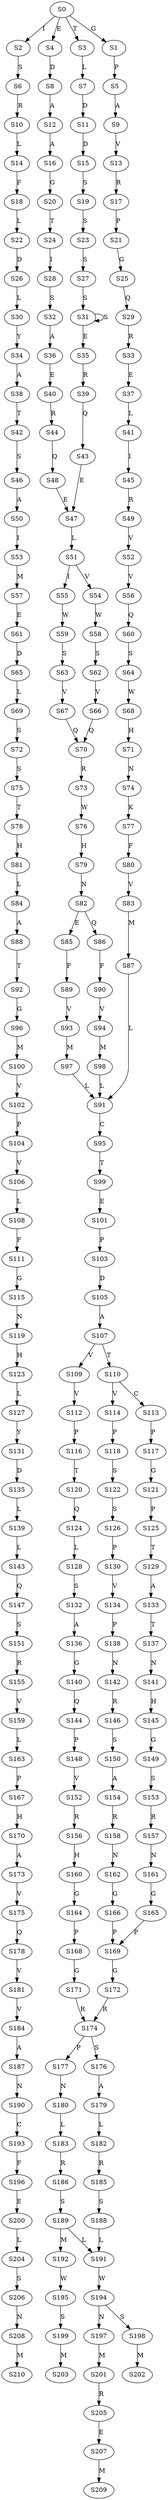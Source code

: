 strict digraph  {
	S0 -> S1 [ label = G ];
	S0 -> S2 [ label = I ];
	S0 -> S3 [ label = T ];
	S0 -> S4 [ label = E ];
	S1 -> S5 [ label = P ];
	S2 -> S6 [ label = S ];
	S3 -> S7 [ label = L ];
	S4 -> S8 [ label = D ];
	S5 -> S9 [ label = A ];
	S6 -> S10 [ label = R ];
	S7 -> S11 [ label = D ];
	S8 -> S12 [ label = A ];
	S9 -> S13 [ label = V ];
	S10 -> S14 [ label = L ];
	S11 -> S15 [ label = D ];
	S12 -> S16 [ label = A ];
	S13 -> S17 [ label = R ];
	S14 -> S18 [ label = F ];
	S15 -> S19 [ label = S ];
	S16 -> S20 [ label = G ];
	S17 -> S21 [ label = P ];
	S18 -> S22 [ label = L ];
	S19 -> S23 [ label = S ];
	S20 -> S24 [ label = T ];
	S21 -> S25 [ label = G ];
	S22 -> S26 [ label = D ];
	S23 -> S27 [ label = S ];
	S24 -> S28 [ label = I ];
	S25 -> S29 [ label = Q ];
	S26 -> S30 [ label = L ];
	S27 -> S31 [ label = S ];
	S28 -> S32 [ label = S ];
	S29 -> S33 [ label = R ];
	S30 -> S34 [ label = Y ];
	S31 -> S35 [ label = E ];
	S31 -> S31 [ label = S ];
	S32 -> S36 [ label = A ];
	S33 -> S37 [ label = E ];
	S34 -> S38 [ label = A ];
	S35 -> S39 [ label = R ];
	S36 -> S40 [ label = E ];
	S37 -> S41 [ label = L ];
	S38 -> S42 [ label = T ];
	S39 -> S43 [ label = Q ];
	S40 -> S44 [ label = R ];
	S41 -> S45 [ label = I ];
	S42 -> S46 [ label = S ];
	S43 -> S47 [ label = E ];
	S44 -> S48 [ label = Q ];
	S45 -> S49 [ label = R ];
	S46 -> S50 [ label = A ];
	S47 -> S51 [ label = L ];
	S48 -> S47 [ label = E ];
	S49 -> S52 [ label = V ];
	S50 -> S53 [ label = I ];
	S51 -> S54 [ label = V ];
	S51 -> S55 [ label = I ];
	S52 -> S56 [ label = V ];
	S53 -> S57 [ label = M ];
	S54 -> S58 [ label = W ];
	S55 -> S59 [ label = W ];
	S56 -> S60 [ label = Q ];
	S57 -> S61 [ label = E ];
	S58 -> S62 [ label = S ];
	S59 -> S63 [ label = S ];
	S60 -> S64 [ label = S ];
	S61 -> S65 [ label = D ];
	S62 -> S66 [ label = V ];
	S63 -> S67 [ label = V ];
	S64 -> S68 [ label = W ];
	S65 -> S69 [ label = L ];
	S66 -> S70 [ label = Q ];
	S67 -> S70 [ label = Q ];
	S68 -> S71 [ label = H ];
	S69 -> S72 [ label = S ];
	S70 -> S73 [ label = R ];
	S71 -> S74 [ label = N ];
	S72 -> S75 [ label = S ];
	S73 -> S76 [ label = W ];
	S74 -> S77 [ label = K ];
	S75 -> S78 [ label = T ];
	S76 -> S79 [ label = H ];
	S77 -> S80 [ label = F ];
	S78 -> S81 [ label = H ];
	S79 -> S82 [ label = N ];
	S80 -> S83 [ label = V ];
	S81 -> S84 [ label = L ];
	S82 -> S85 [ label = E ];
	S82 -> S86 [ label = Q ];
	S83 -> S87 [ label = M ];
	S84 -> S88 [ label = A ];
	S85 -> S89 [ label = F ];
	S86 -> S90 [ label = F ];
	S87 -> S91 [ label = L ];
	S88 -> S92 [ label = T ];
	S89 -> S93 [ label = V ];
	S90 -> S94 [ label = V ];
	S91 -> S95 [ label = C ];
	S92 -> S96 [ label = G ];
	S93 -> S97 [ label = M ];
	S94 -> S98 [ label = M ];
	S95 -> S99 [ label = T ];
	S96 -> S100 [ label = M ];
	S97 -> S91 [ label = L ];
	S98 -> S91 [ label = L ];
	S99 -> S101 [ label = E ];
	S100 -> S102 [ label = V ];
	S101 -> S103 [ label = P ];
	S102 -> S104 [ label = P ];
	S103 -> S105 [ label = D ];
	S104 -> S106 [ label = V ];
	S105 -> S107 [ label = A ];
	S106 -> S108 [ label = L ];
	S107 -> S109 [ label = V ];
	S107 -> S110 [ label = T ];
	S108 -> S111 [ label = F ];
	S109 -> S112 [ label = V ];
	S110 -> S113 [ label = C ];
	S110 -> S114 [ label = V ];
	S111 -> S115 [ label = G ];
	S112 -> S116 [ label = P ];
	S113 -> S117 [ label = P ];
	S114 -> S118 [ label = P ];
	S115 -> S119 [ label = N ];
	S116 -> S120 [ label = T ];
	S117 -> S121 [ label = G ];
	S118 -> S122 [ label = S ];
	S119 -> S123 [ label = H ];
	S120 -> S124 [ label = Q ];
	S121 -> S125 [ label = P ];
	S122 -> S126 [ label = S ];
	S123 -> S127 [ label = L ];
	S124 -> S128 [ label = L ];
	S125 -> S129 [ label = T ];
	S126 -> S130 [ label = P ];
	S127 -> S131 [ label = Y ];
	S128 -> S132 [ label = S ];
	S129 -> S133 [ label = A ];
	S130 -> S134 [ label = V ];
	S131 -> S135 [ label = D ];
	S132 -> S136 [ label = A ];
	S133 -> S137 [ label = T ];
	S134 -> S138 [ label = P ];
	S135 -> S139 [ label = L ];
	S136 -> S140 [ label = G ];
	S137 -> S141 [ label = N ];
	S138 -> S142 [ label = N ];
	S139 -> S143 [ label = L ];
	S140 -> S144 [ label = Q ];
	S141 -> S145 [ label = H ];
	S142 -> S146 [ label = R ];
	S143 -> S147 [ label = Q ];
	S144 -> S148 [ label = P ];
	S145 -> S149 [ label = G ];
	S146 -> S150 [ label = S ];
	S147 -> S151 [ label = S ];
	S148 -> S152 [ label = V ];
	S149 -> S153 [ label = S ];
	S150 -> S154 [ label = A ];
	S151 -> S155 [ label = R ];
	S152 -> S156 [ label = R ];
	S153 -> S157 [ label = R ];
	S154 -> S158 [ label = R ];
	S155 -> S159 [ label = V ];
	S156 -> S160 [ label = H ];
	S157 -> S161 [ label = N ];
	S158 -> S162 [ label = N ];
	S159 -> S163 [ label = L ];
	S160 -> S164 [ label = G ];
	S161 -> S165 [ label = G ];
	S162 -> S166 [ label = G ];
	S163 -> S167 [ label = P ];
	S164 -> S168 [ label = P ];
	S165 -> S169 [ label = P ];
	S166 -> S169 [ label = P ];
	S167 -> S170 [ label = H ];
	S168 -> S171 [ label = G ];
	S169 -> S172 [ label = G ];
	S170 -> S173 [ label = A ];
	S171 -> S174 [ label = R ];
	S172 -> S174 [ label = R ];
	S173 -> S175 [ label = V ];
	S174 -> S176 [ label = S ];
	S174 -> S177 [ label = P ];
	S175 -> S178 [ label = Q ];
	S176 -> S179 [ label = A ];
	S177 -> S180 [ label = N ];
	S178 -> S181 [ label = V ];
	S179 -> S182 [ label = L ];
	S180 -> S183 [ label = L ];
	S181 -> S184 [ label = V ];
	S182 -> S185 [ label = R ];
	S183 -> S186 [ label = R ];
	S184 -> S187 [ label = A ];
	S185 -> S188 [ label = S ];
	S186 -> S189 [ label = S ];
	S187 -> S190 [ label = N ];
	S188 -> S191 [ label = L ];
	S189 -> S192 [ label = M ];
	S189 -> S191 [ label = L ];
	S190 -> S193 [ label = C ];
	S191 -> S194 [ label = W ];
	S192 -> S195 [ label = W ];
	S193 -> S196 [ label = F ];
	S194 -> S197 [ label = N ];
	S194 -> S198 [ label = S ];
	S195 -> S199 [ label = S ];
	S196 -> S200 [ label = E ];
	S197 -> S201 [ label = M ];
	S198 -> S202 [ label = M ];
	S199 -> S203 [ label = M ];
	S200 -> S204 [ label = L ];
	S201 -> S205 [ label = R ];
	S204 -> S206 [ label = S ];
	S205 -> S207 [ label = E ];
	S206 -> S208 [ label = N ];
	S207 -> S209 [ label = M ];
	S208 -> S210 [ label = M ];
}
